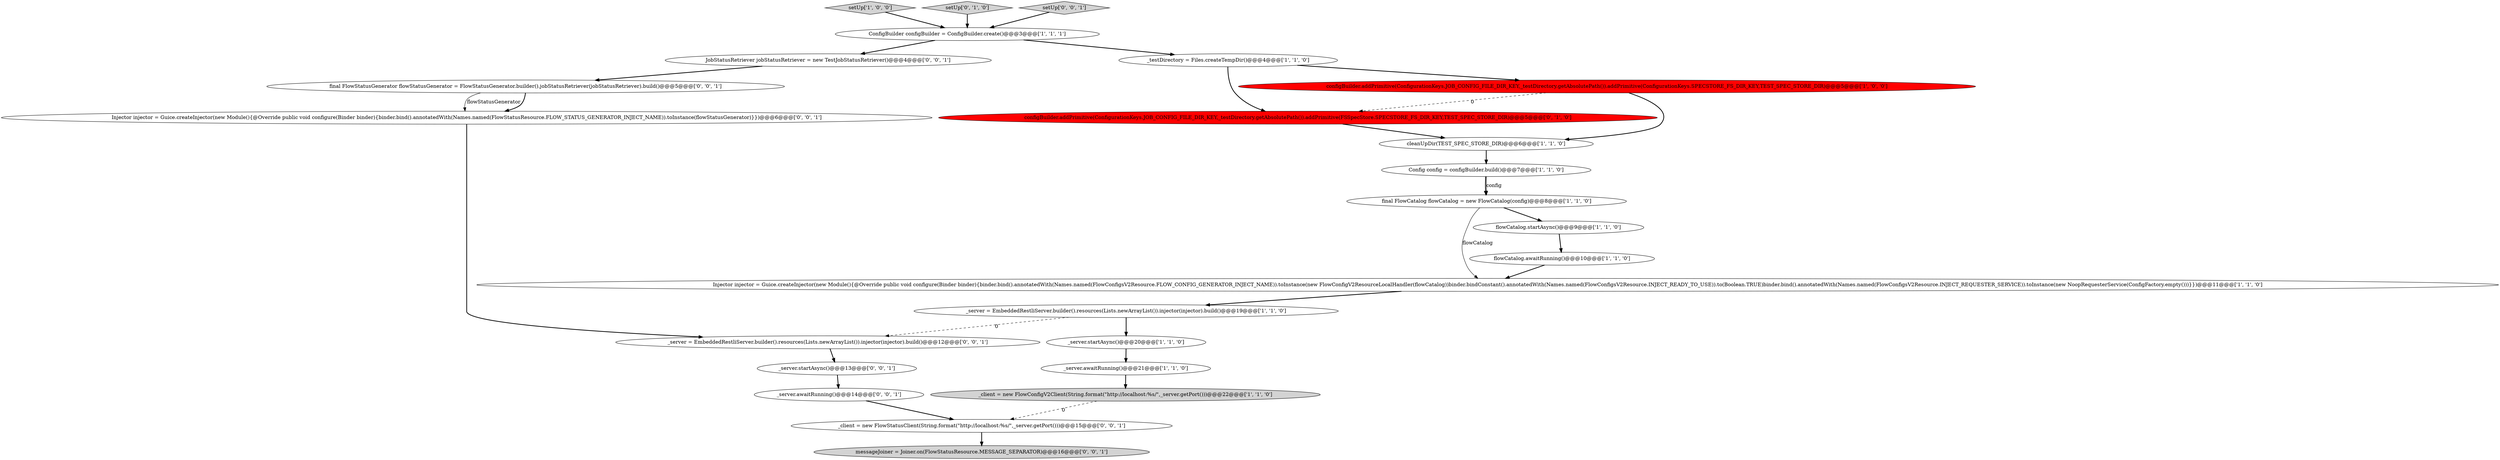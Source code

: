 digraph {
8 [style = filled, label = "setUp['1', '0', '0']", fillcolor = lightgray, shape = diamond image = "AAA0AAABBB1BBB"];
6 [style = filled, label = "flowCatalog.awaitRunning()@@@10@@@['1', '1', '0']", fillcolor = white, shape = ellipse image = "AAA0AAABBB1BBB"];
15 [style = filled, label = "configBuilder.addPrimitive(ConfigurationKeys.JOB_CONFIG_FILE_DIR_KEY,_testDirectory.getAbsolutePath()).addPrimitive(FSSpecStore.SPECSTORE_FS_DIR_KEY,TEST_SPEC_STORE_DIR)@@@5@@@['0', '1', '0']", fillcolor = red, shape = ellipse image = "AAA1AAABBB2BBB"];
19 [style = filled, label = "_server.awaitRunning()@@@14@@@['0', '0', '1']", fillcolor = white, shape = ellipse image = "AAA0AAABBB3BBB"];
10 [style = filled, label = "_client = new FlowConfigV2Client(String.format(\"http://localhost:%s/\",_server.getPort()))@@@22@@@['1', '1', '0']", fillcolor = lightgray, shape = ellipse image = "AAA0AAABBB1BBB"];
13 [style = filled, label = "configBuilder.addPrimitive(ConfigurationKeys.JOB_CONFIG_FILE_DIR_KEY,_testDirectory.getAbsolutePath()).addPrimitive(ConfigurationKeys.SPECSTORE_FS_DIR_KEY,TEST_SPEC_STORE_DIR)@@@5@@@['1', '0', '0']", fillcolor = red, shape = ellipse image = "AAA1AAABBB1BBB"];
12 [style = filled, label = "final FlowCatalog flowCatalog = new FlowCatalog(config)@@@8@@@['1', '1', '0']", fillcolor = white, shape = ellipse image = "AAA0AAABBB1BBB"];
24 [style = filled, label = "JobStatusRetriever jobStatusRetriever = new TestJobStatusRetriever()@@@4@@@['0', '0', '1']", fillcolor = white, shape = ellipse image = "AAA0AAABBB3BBB"];
14 [style = filled, label = "setUp['0', '1', '0']", fillcolor = lightgray, shape = diamond image = "AAA0AAABBB2BBB"];
11 [style = filled, label = "Config config = configBuilder.build()@@@7@@@['1', '1', '0']", fillcolor = white, shape = ellipse image = "AAA0AAABBB1BBB"];
3 [style = filled, label = "_testDirectory = Files.createTempDir()@@@4@@@['1', '1', '0']", fillcolor = white, shape = ellipse image = "AAA0AAABBB1BBB"];
0 [style = filled, label = "_server = EmbeddedRestliServer.builder().resources(Lists.newArrayList()).injector(injector).build()@@@19@@@['1', '1', '0']", fillcolor = white, shape = ellipse image = "AAA0AAABBB1BBB"];
2 [style = filled, label = "Injector injector = Guice.createInjector(new Module(){@Override public void configure(Binder binder){binder.bind().annotatedWith(Names.named(FlowConfigsV2Resource.FLOW_CONFIG_GENERATOR_INJECT_NAME)).toInstance(new FlowConfigV2ResourceLocalHandler(flowCatalog))binder.bindConstant().annotatedWith(Names.named(FlowConfigsV2Resource.INJECT_READY_TO_USE)).to(Boolean.TRUE)binder.bind().annotatedWith(Names.named(FlowConfigsV2Resource.INJECT_REQUESTER_SERVICE)).toInstance(new NoopRequesterService(ConfigFactory.empty()))}})@@@11@@@['1', '1', '0']", fillcolor = white, shape = ellipse image = "AAA0AAABBB1BBB"];
7 [style = filled, label = "cleanUpDir(TEST_SPEC_STORE_DIR)@@@6@@@['1', '1', '0']", fillcolor = white, shape = ellipse image = "AAA0AAABBB1BBB"];
20 [style = filled, label = "messageJoiner = Joiner.on(FlowStatusResource.MESSAGE_SEPARATOR)@@@16@@@['0', '0', '1']", fillcolor = lightgray, shape = ellipse image = "AAA0AAABBB3BBB"];
22 [style = filled, label = "_server = EmbeddedRestliServer.builder().resources(Lists.newArrayList()).injector(injector).build()@@@12@@@['0', '0', '1']", fillcolor = white, shape = ellipse image = "AAA0AAABBB3BBB"];
21 [style = filled, label = "final FlowStatusGenerator flowStatusGenerator = FlowStatusGenerator.builder().jobStatusRetriever(jobStatusRetriever).build()@@@5@@@['0', '0', '1']", fillcolor = white, shape = ellipse image = "AAA0AAABBB3BBB"];
23 [style = filled, label = "Injector injector = Guice.createInjector(new Module(){@Override public void configure(Binder binder){binder.bind().annotatedWith(Names.named(FlowStatusResource.FLOW_STATUS_GENERATOR_INJECT_NAME)).toInstance(flowStatusGenerator)}})@@@6@@@['0', '0', '1']", fillcolor = white, shape = ellipse image = "AAA0AAABBB3BBB"];
4 [style = filled, label = "_server.awaitRunning()@@@21@@@['1', '1', '0']", fillcolor = white, shape = ellipse image = "AAA0AAABBB1BBB"];
5 [style = filled, label = "flowCatalog.startAsync()@@@9@@@['1', '1', '0']", fillcolor = white, shape = ellipse image = "AAA0AAABBB1BBB"];
16 [style = filled, label = "setUp['0', '0', '1']", fillcolor = lightgray, shape = diamond image = "AAA0AAABBB3BBB"];
17 [style = filled, label = "_server.startAsync()@@@13@@@['0', '0', '1']", fillcolor = white, shape = ellipse image = "AAA0AAABBB3BBB"];
1 [style = filled, label = "_server.startAsync()@@@20@@@['1', '1', '0']", fillcolor = white, shape = ellipse image = "AAA0AAABBB1BBB"];
18 [style = filled, label = "_client = new FlowStatusClient(String.format(\"http://localhost:%s/\",_server.getPort()))@@@15@@@['0', '0', '1']", fillcolor = white, shape = ellipse image = "AAA0AAABBB3BBB"];
9 [style = filled, label = "ConfigBuilder configBuilder = ConfigBuilder.create()@@@3@@@['1', '1', '1']", fillcolor = white, shape = ellipse image = "AAA0AAABBB1BBB"];
4->10 [style = bold, label=""];
1->4 [style = bold, label=""];
21->23 [style = solid, label="flowStatusGenerator"];
19->18 [style = bold, label=""];
7->11 [style = bold, label=""];
12->5 [style = bold, label=""];
15->7 [style = bold, label=""];
11->12 [style = bold, label=""];
3->15 [style = bold, label=""];
13->15 [style = dashed, label="0"];
0->22 [style = dashed, label="0"];
17->19 [style = bold, label=""];
6->2 [style = bold, label=""];
18->20 [style = bold, label=""];
2->0 [style = bold, label=""];
23->22 [style = bold, label=""];
5->6 [style = bold, label=""];
24->21 [style = bold, label=""];
13->7 [style = bold, label=""];
0->1 [style = bold, label=""];
12->2 [style = solid, label="flowCatalog"];
8->9 [style = bold, label=""];
3->13 [style = bold, label=""];
22->17 [style = bold, label=""];
9->3 [style = bold, label=""];
11->12 [style = solid, label="config"];
14->9 [style = bold, label=""];
9->24 [style = bold, label=""];
16->9 [style = bold, label=""];
10->18 [style = dashed, label="0"];
21->23 [style = bold, label=""];
}
